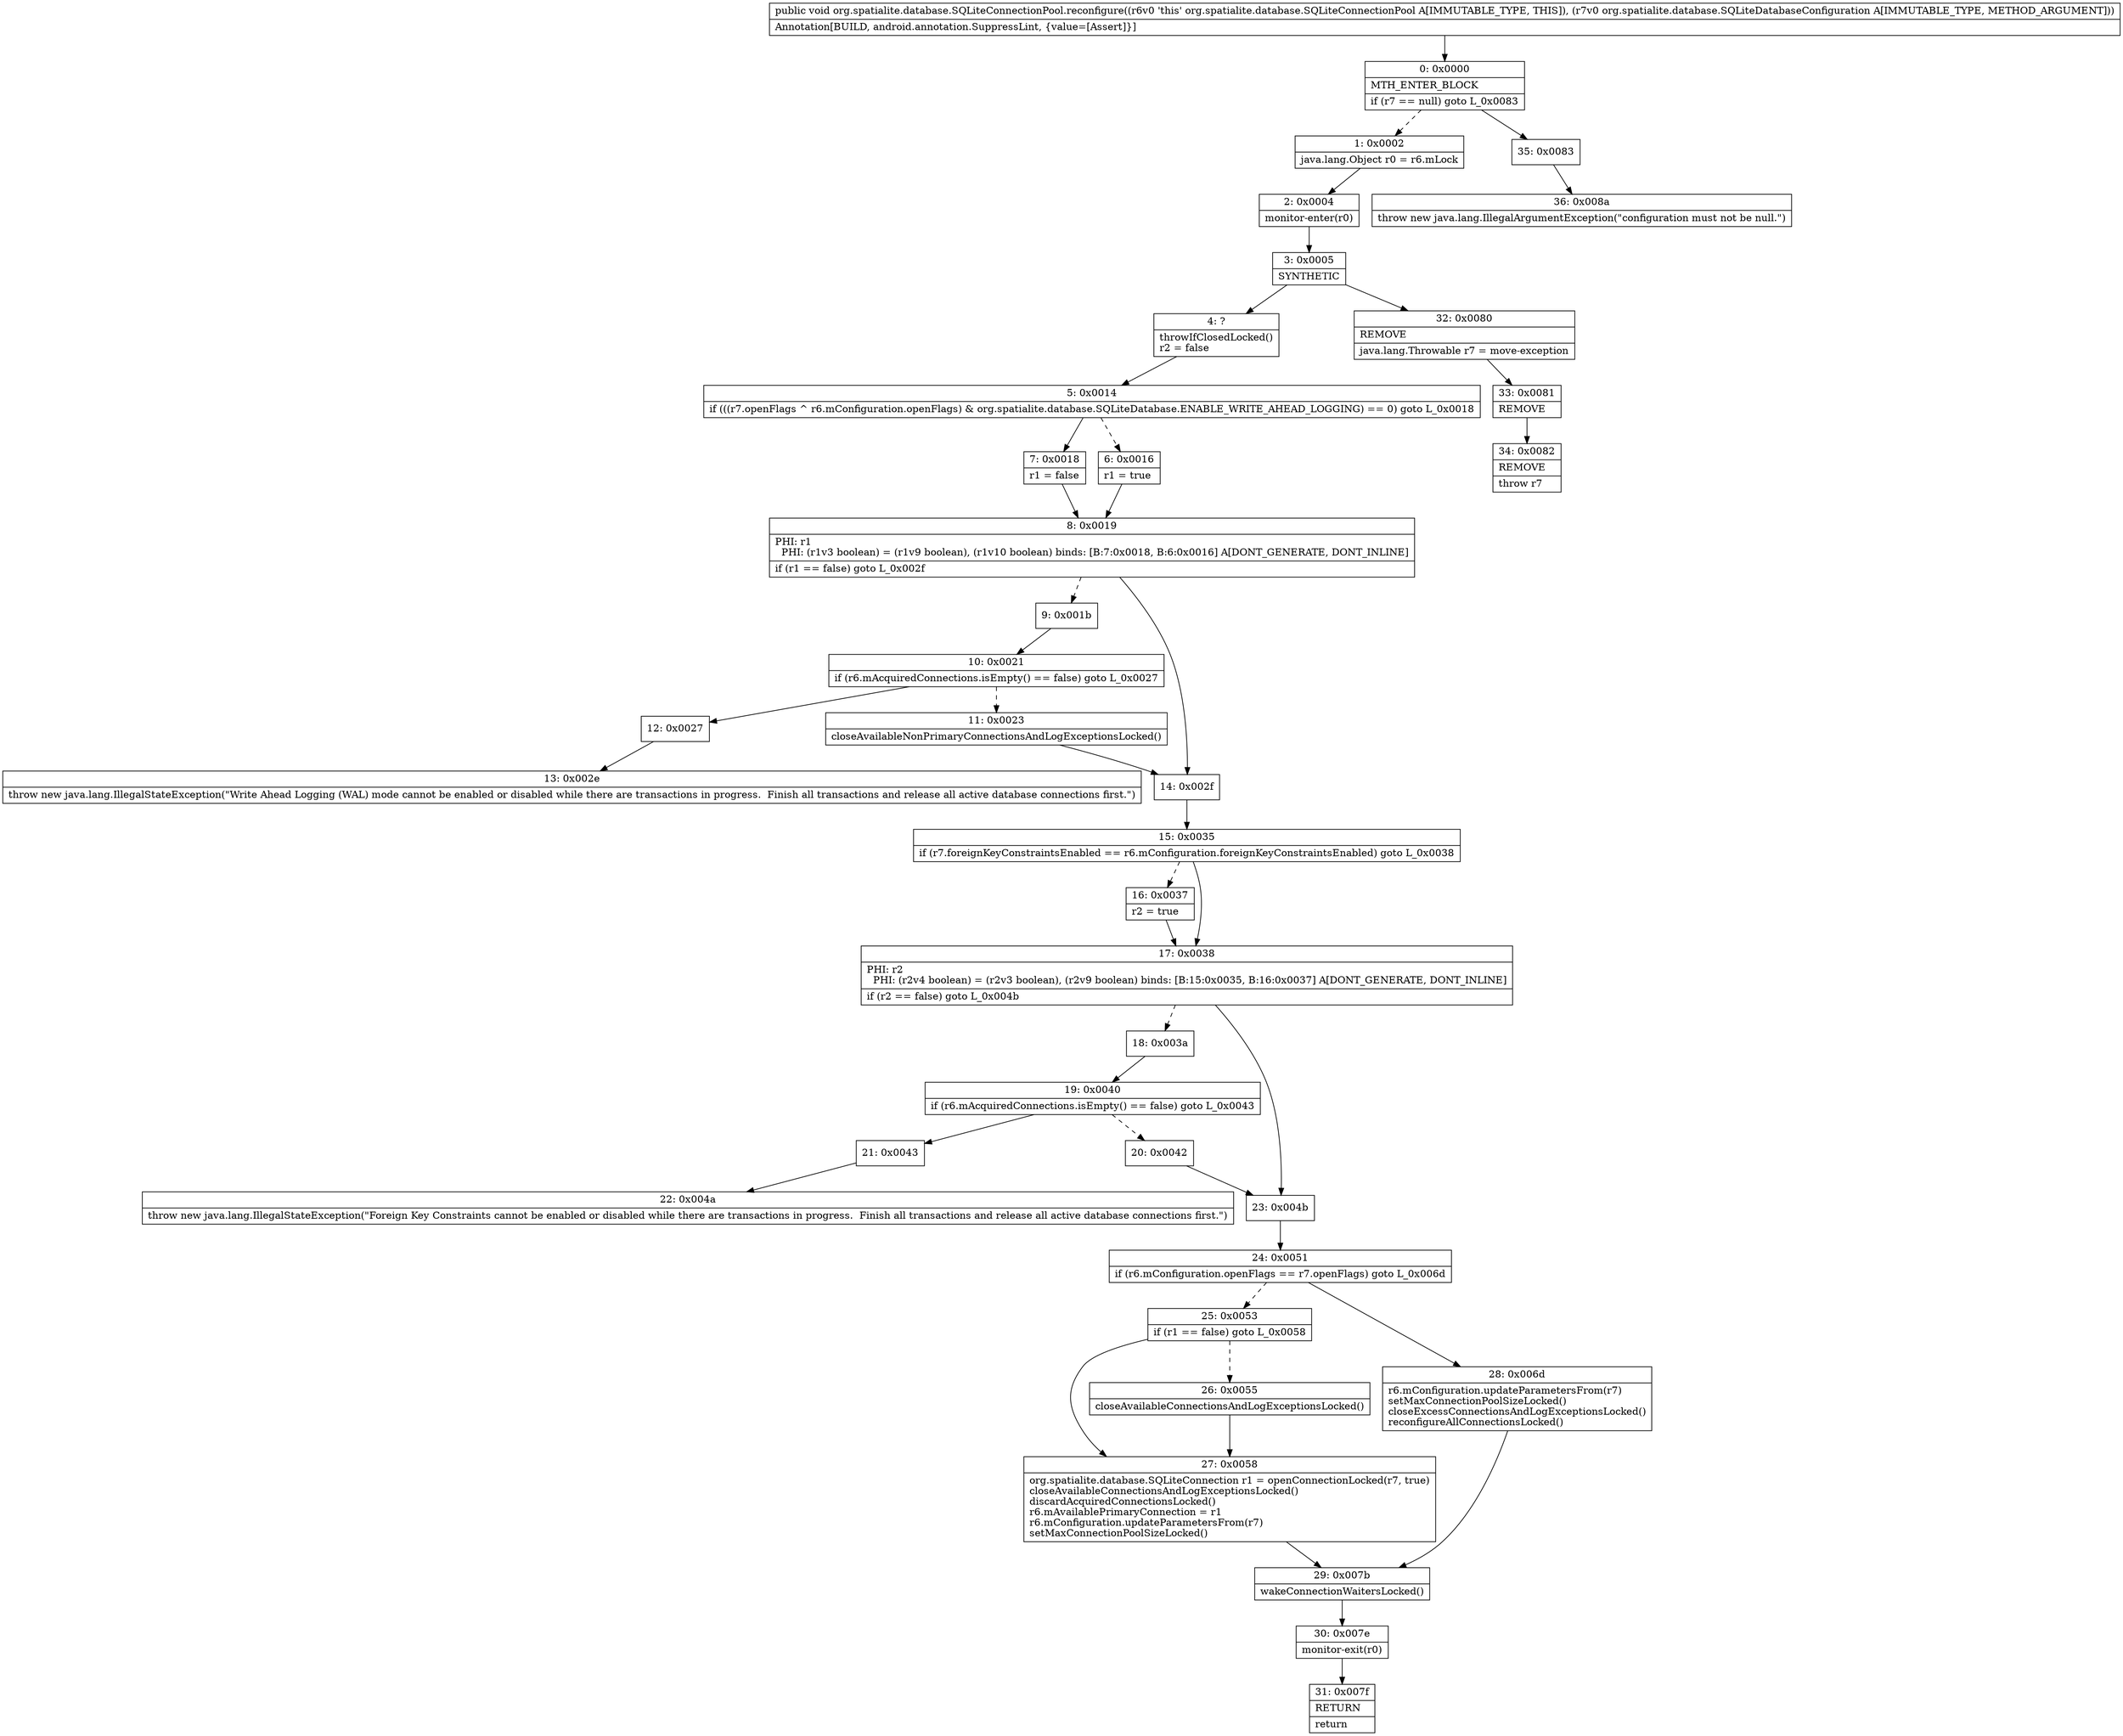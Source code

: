 digraph "CFG fororg.spatialite.database.SQLiteConnectionPool.reconfigure(Lorg\/spatialite\/database\/SQLiteDatabaseConfiguration;)V" {
Node_0 [shape=record,label="{0\:\ 0x0000|MTH_ENTER_BLOCK\l|if (r7 == null) goto L_0x0083\l}"];
Node_1 [shape=record,label="{1\:\ 0x0002|java.lang.Object r0 = r6.mLock\l}"];
Node_2 [shape=record,label="{2\:\ 0x0004|monitor\-enter(r0)\l}"];
Node_3 [shape=record,label="{3\:\ 0x0005|SYNTHETIC\l}"];
Node_4 [shape=record,label="{4\:\ ?|throwIfClosedLocked()\lr2 = false\l}"];
Node_5 [shape=record,label="{5\:\ 0x0014|if (((r7.openFlags ^ r6.mConfiguration.openFlags) & org.spatialite.database.SQLiteDatabase.ENABLE_WRITE_AHEAD_LOGGING) == 0) goto L_0x0018\l}"];
Node_6 [shape=record,label="{6\:\ 0x0016|r1 = true\l}"];
Node_7 [shape=record,label="{7\:\ 0x0018|r1 = false\l}"];
Node_8 [shape=record,label="{8\:\ 0x0019|PHI: r1 \l  PHI: (r1v3 boolean) = (r1v9 boolean), (r1v10 boolean) binds: [B:7:0x0018, B:6:0x0016] A[DONT_GENERATE, DONT_INLINE]\l|if (r1 == false) goto L_0x002f\l}"];
Node_9 [shape=record,label="{9\:\ 0x001b}"];
Node_10 [shape=record,label="{10\:\ 0x0021|if (r6.mAcquiredConnections.isEmpty() == false) goto L_0x0027\l}"];
Node_11 [shape=record,label="{11\:\ 0x0023|closeAvailableNonPrimaryConnectionsAndLogExceptionsLocked()\l}"];
Node_12 [shape=record,label="{12\:\ 0x0027}"];
Node_13 [shape=record,label="{13\:\ 0x002e|throw new java.lang.IllegalStateException(\"Write Ahead Logging (WAL) mode cannot be enabled or disabled while there are transactions in progress.  Finish all transactions and release all active database connections first.\")\l}"];
Node_14 [shape=record,label="{14\:\ 0x002f}"];
Node_15 [shape=record,label="{15\:\ 0x0035|if (r7.foreignKeyConstraintsEnabled == r6.mConfiguration.foreignKeyConstraintsEnabled) goto L_0x0038\l}"];
Node_16 [shape=record,label="{16\:\ 0x0037|r2 = true\l}"];
Node_17 [shape=record,label="{17\:\ 0x0038|PHI: r2 \l  PHI: (r2v4 boolean) = (r2v3 boolean), (r2v9 boolean) binds: [B:15:0x0035, B:16:0x0037] A[DONT_GENERATE, DONT_INLINE]\l|if (r2 == false) goto L_0x004b\l}"];
Node_18 [shape=record,label="{18\:\ 0x003a}"];
Node_19 [shape=record,label="{19\:\ 0x0040|if (r6.mAcquiredConnections.isEmpty() == false) goto L_0x0043\l}"];
Node_20 [shape=record,label="{20\:\ 0x0042}"];
Node_21 [shape=record,label="{21\:\ 0x0043}"];
Node_22 [shape=record,label="{22\:\ 0x004a|throw new java.lang.IllegalStateException(\"Foreign Key Constraints cannot be enabled or disabled while there are transactions in progress.  Finish all transactions and release all active database connections first.\")\l}"];
Node_23 [shape=record,label="{23\:\ 0x004b}"];
Node_24 [shape=record,label="{24\:\ 0x0051|if (r6.mConfiguration.openFlags == r7.openFlags) goto L_0x006d\l}"];
Node_25 [shape=record,label="{25\:\ 0x0053|if (r1 == false) goto L_0x0058\l}"];
Node_26 [shape=record,label="{26\:\ 0x0055|closeAvailableConnectionsAndLogExceptionsLocked()\l}"];
Node_27 [shape=record,label="{27\:\ 0x0058|org.spatialite.database.SQLiteConnection r1 = openConnectionLocked(r7, true)\lcloseAvailableConnectionsAndLogExceptionsLocked()\ldiscardAcquiredConnectionsLocked()\lr6.mAvailablePrimaryConnection = r1\lr6.mConfiguration.updateParametersFrom(r7)\lsetMaxConnectionPoolSizeLocked()\l}"];
Node_28 [shape=record,label="{28\:\ 0x006d|r6.mConfiguration.updateParametersFrom(r7)\lsetMaxConnectionPoolSizeLocked()\lcloseExcessConnectionsAndLogExceptionsLocked()\lreconfigureAllConnectionsLocked()\l}"];
Node_29 [shape=record,label="{29\:\ 0x007b|wakeConnectionWaitersLocked()\l}"];
Node_30 [shape=record,label="{30\:\ 0x007e|monitor\-exit(r0)\l}"];
Node_31 [shape=record,label="{31\:\ 0x007f|RETURN\l|return\l}"];
Node_32 [shape=record,label="{32\:\ 0x0080|REMOVE\l|java.lang.Throwable r7 = move\-exception\l}"];
Node_33 [shape=record,label="{33\:\ 0x0081|REMOVE\l}"];
Node_34 [shape=record,label="{34\:\ 0x0082|REMOVE\l|throw r7\l}"];
Node_35 [shape=record,label="{35\:\ 0x0083}"];
Node_36 [shape=record,label="{36\:\ 0x008a|throw new java.lang.IllegalArgumentException(\"configuration must not be null.\")\l}"];
MethodNode[shape=record,label="{public void org.spatialite.database.SQLiteConnectionPool.reconfigure((r6v0 'this' org.spatialite.database.SQLiteConnectionPool A[IMMUTABLE_TYPE, THIS]), (r7v0 org.spatialite.database.SQLiteDatabaseConfiguration A[IMMUTABLE_TYPE, METHOD_ARGUMENT]))  | Annotation[BUILD, android.annotation.SuppressLint, \{value=[Assert]\}]\l}"];
MethodNode -> Node_0;
Node_0 -> Node_1[style=dashed];
Node_0 -> Node_35;
Node_1 -> Node_2;
Node_2 -> Node_3;
Node_3 -> Node_4;
Node_3 -> Node_32;
Node_4 -> Node_5;
Node_5 -> Node_6[style=dashed];
Node_5 -> Node_7;
Node_6 -> Node_8;
Node_7 -> Node_8;
Node_8 -> Node_9[style=dashed];
Node_8 -> Node_14;
Node_9 -> Node_10;
Node_10 -> Node_11[style=dashed];
Node_10 -> Node_12;
Node_11 -> Node_14;
Node_12 -> Node_13;
Node_14 -> Node_15;
Node_15 -> Node_16[style=dashed];
Node_15 -> Node_17;
Node_16 -> Node_17;
Node_17 -> Node_18[style=dashed];
Node_17 -> Node_23;
Node_18 -> Node_19;
Node_19 -> Node_20[style=dashed];
Node_19 -> Node_21;
Node_20 -> Node_23;
Node_21 -> Node_22;
Node_23 -> Node_24;
Node_24 -> Node_25[style=dashed];
Node_24 -> Node_28;
Node_25 -> Node_26[style=dashed];
Node_25 -> Node_27;
Node_26 -> Node_27;
Node_27 -> Node_29;
Node_28 -> Node_29;
Node_29 -> Node_30;
Node_30 -> Node_31;
Node_32 -> Node_33;
Node_33 -> Node_34;
Node_35 -> Node_36;
}

